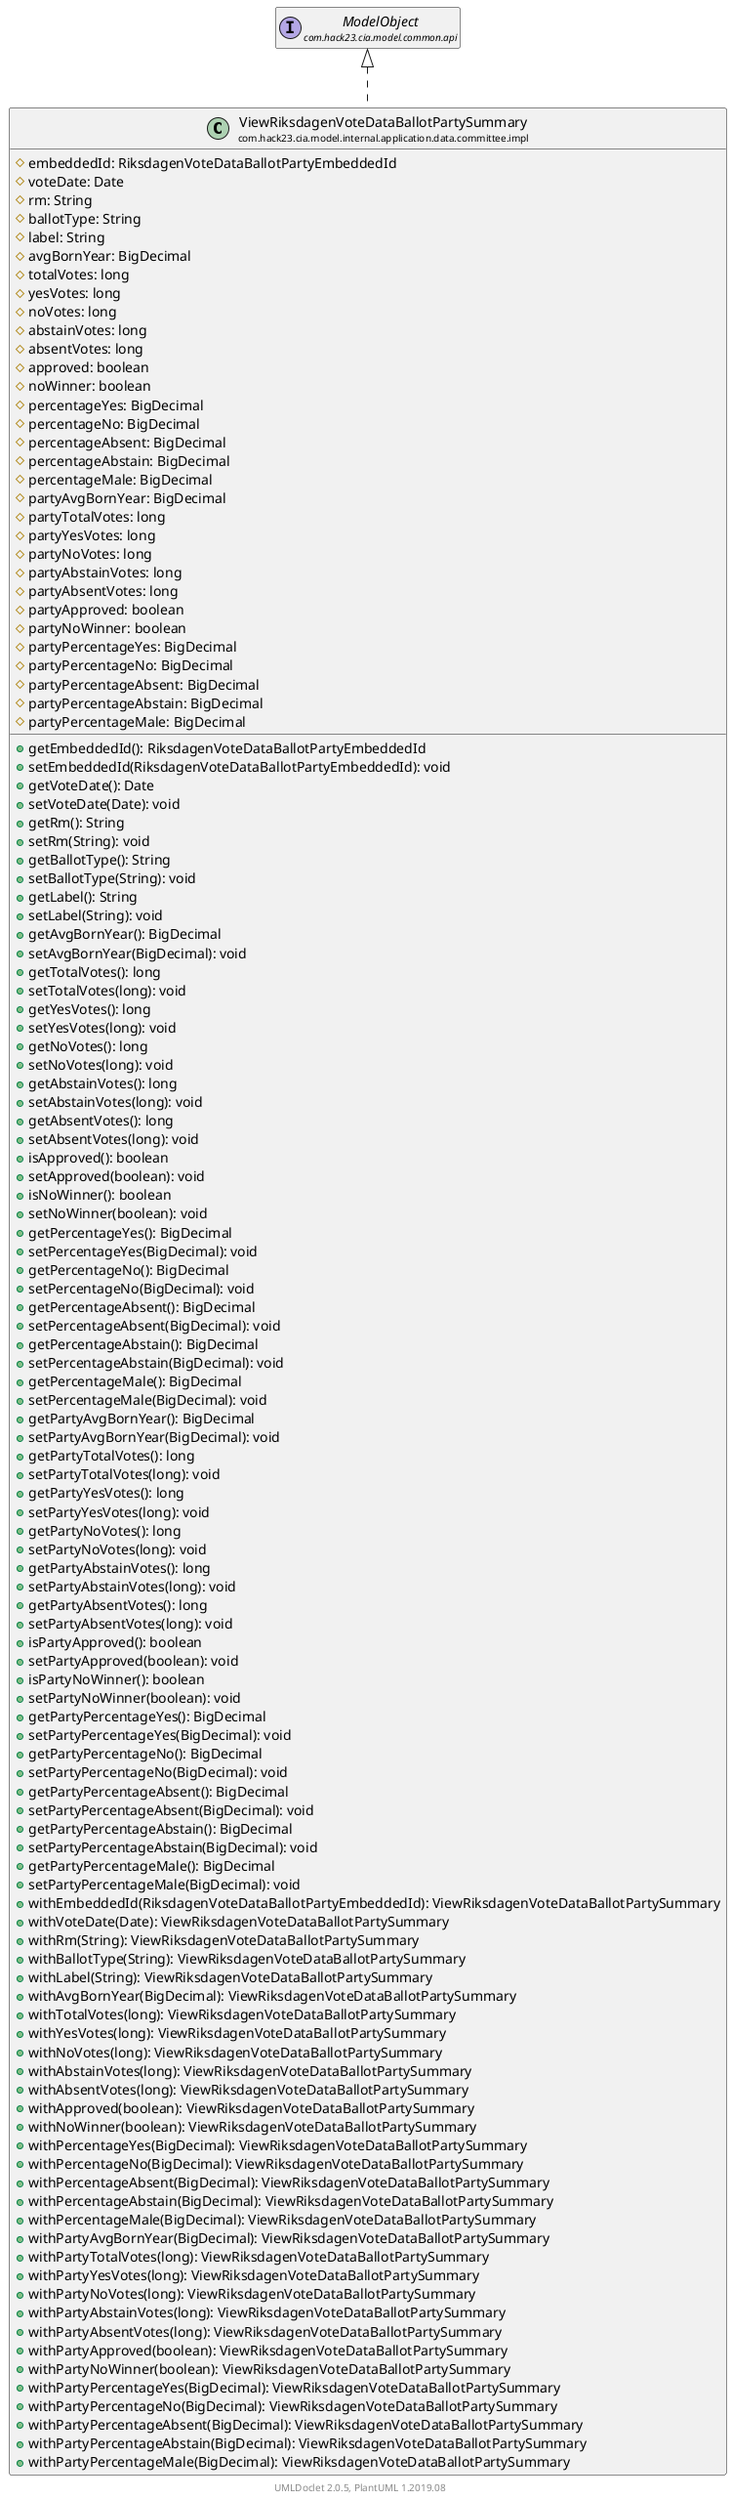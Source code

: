 @startuml
    set namespaceSeparator none
    hide empty fields
    hide empty methods

    class "<size:14>ViewRiksdagenVoteDataBallotPartySummary\n<size:10>com.hack23.cia.model.internal.application.data.committee.impl" as com.hack23.cia.model.internal.application.data.committee.impl.ViewRiksdagenVoteDataBallotPartySummary [[ViewRiksdagenVoteDataBallotPartySummary.html]] {
        #embeddedId: RiksdagenVoteDataBallotPartyEmbeddedId
        #voteDate: Date
        #rm: String
        #ballotType: String
        #label: String
        #avgBornYear: BigDecimal
        #totalVotes: long
        #yesVotes: long
        #noVotes: long
        #abstainVotes: long
        #absentVotes: long
        #approved: boolean
        #noWinner: boolean
        #percentageYes: BigDecimal
        #percentageNo: BigDecimal
        #percentageAbsent: BigDecimal
        #percentageAbstain: BigDecimal
        #percentageMale: BigDecimal
        #partyAvgBornYear: BigDecimal
        #partyTotalVotes: long
        #partyYesVotes: long
        #partyNoVotes: long
        #partyAbstainVotes: long
        #partyAbsentVotes: long
        #partyApproved: boolean
        #partyNoWinner: boolean
        #partyPercentageYes: BigDecimal
        #partyPercentageNo: BigDecimal
        #partyPercentageAbsent: BigDecimal
        #partyPercentageAbstain: BigDecimal
        #partyPercentageMale: BigDecimal
        +getEmbeddedId(): RiksdagenVoteDataBallotPartyEmbeddedId
        +setEmbeddedId(RiksdagenVoteDataBallotPartyEmbeddedId): void
        +getVoteDate(): Date
        +setVoteDate(Date): void
        +getRm(): String
        +setRm(String): void
        +getBallotType(): String
        +setBallotType(String): void
        +getLabel(): String
        +setLabel(String): void
        +getAvgBornYear(): BigDecimal
        +setAvgBornYear(BigDecimal): void
        +getTotalVotes(): long
        +setTotalVotes(long): void
        +getYesVotes(): long
        +setYesVotes(long): void
        +getNoVotes(): long
        +setNoVotes(long): void
        +getAbstainVotes(): long
        +setAbstainVotes(long): void
        +getAbsentVotes(): long
        +setAbsentVotes(long): void
        +isApproved(): boolean
        +setApproved(boolean): void
        +isNoWinner(): boolean
        +setNoWinner(boolean): void
        +getPercentageYes(): BigDecimal
        +setPercentageYes(BigDecimal): void
        +getPercentageNo(): BigDecimal
        +setPercentageNo(BigDecimal): void
        +getPercentageAbsent(): BigDecimal
        +setPercentageAbsent(BigDecimal): void
        +getPercentageAbstain(): BigDecimal
        +setPercentageAbstain(BigDecimal): void
        +getPercentageMale(): BigDecimal
        +setPercentageMale(BigDecimal): void
        +getPartyAvgBornYear(): BigDecimal
        +setPartyAvgBornYear(BigDecimal): void
        +getPartyTotalVotes(): long
        +setPartyTotalVotes(long): void
        +getPartyYesVotes(): long
        +setPartyYesVotes(long): void
        +getPartyNoVotes(): long
        +setPartyNoVotes(long): void
        +getPartyAbstainVotes(): long
        +setPartyAbstainVotes(long): void
        +getPartyAbsentVotes(): long
        +setPartyAbsentVotes(long): void
        +isPartyApproved(): boolean
        +setPartyApproved(boolean): void
        +isPartyNoWinner(): boolean
        +setPartyNoWinner(boolean): void
        +getPartyPercentageYes(): BigDecimal
        +setPartyPercentageYes(BigDecimal): void
        +getPartyPercentageNo(): BigDecimal
        +setPartyPercentageNo(BigDecimal): void
        +getPartyPercentageAbsent(): BigDecimal
        +setPartyPercentageAbsent(BigDecimal): void
        +getPartyPercentageAbstain(): BigDecimal
        +setPartyPercentageAbstain(BigDecimal): void
        +getPartyPercentageMale(): BigDecimal
        +setPartyPercentageMale(BigDecimal): void
        +withEmbeddedId(RiksdagenVoteDataBallotPartyEmbeddedId): ViewRiksdagenVoteDataBallotPartySummary
        +withVoteDate(Date): ViewRiksdagenVoteDataBallotPartySummary
        +withRm(String): ViewRiksdagenVoteDataBallotPartySummary
        +withBallotType(String): ViewRiksdagenVoteDataBallotPartySummary
        +withLabel(String): ViewRiksdagenVoteDataBallotPartySummary
        +withAvgBornYear(BigDecimal): ViewRiksdagenVoteDataBallotPartySummary
        +withTotalVotes(long): ViewRiksdagenVoteDataBallotPartySummary
        +withYesVotes(long): ViewRiksdagenVoteDataBallotPartySummary
        +withNoVotes(long): ViewRiksdagenVoteDataBallotPartySummary
        +withAbstainVotes(long): ViewRiksdagenVoteDataBallotPartySummary
        +withAbsentVotes(long): ViewRiksdagenVoteDataBallotPartySummary
        +withApproved(boolean): ViewRiksdagenVoteDataBallotPartySummary
        +withNoWinner(boolean): ViewRiksdagenVoteDataBallotPartySummary
        +withPercentageYes(BigDecimal): ViewRiksdagenVoteDataBallotPartySummary
        +withPercentageNo(BigDecimal): ViewRiksdagenVoteDataBallotPartySummary
        +withPercentageAbsent(BigDecimal): ViewRiksdagenVoteDataBallotPartySummary
        +withPercentageAbstain(BigDecimal): ViewRiksdagenVoteDataBallotPartySummary
        +withPercentageMale(BigDecimal): ViewRiksdagenVoteDataBallotPartySummary
        +withPartyAvgBornYear(BigDecimal): ViewRiksdagenVoteDataBallotPartySummary
        +withPartyTotalVotes(long): ViewRiksdagenVoteDataBallotPartySummary
        +withPartyYesVotes(long): ViewRiksdagenVoteDataBallotPartySummary
        +withPartyNoVotes(long): ViewRiksdagenVoteDataBallotPartySummary
        +withPartyAbstainVotes(long): ViewRiksdagenVoteDataBallotPartySummary
        +withPartyAbsentVotes(long): ViewRiksdagenVoteDataBallotPartySummary
        +withPartyApproved(boolean): ViewRiksdagenVoteDataBallotPartySummary
        +withPartyNoWinner(boolean): ViewRiksdagenVoteDataBallotPartySummary
        +withPartyPercentageYes(BigDecimal): ViewRiksdagenVoteDataBallotPartySummary
        +withPartyPercentageNo(BigDecimal): ViewRiksdagenVoteDataBallotPartySummary
        +withPartyPercentageAbsent(BigDecimal): ViewRiksdagenVoteDataBallotPartySummary
        +withPartyPercentageAbstain(BigDecimal): ViewRiksdagenVoteDataBallotPartySummary
        +withPartyPercentageMale(BigDecimal): ViewRiksdagenVoteDataBallotPartySummary
    }

    interface "<size:14>ModelObject\n<size:10>com.hack23.cia.model.common.api" as com.hack23.cia.model.common.api.ModelObject

    com.hack23.cia.model.common.api.ModelObject <|.. com.hack23.cia.model.internal.application.data.committee.impl.ViewRiksdagenVoteDataBallotPartySummary

    center footer UMLDoclet 2.0.5, PlantUML 1.2019.08
@enduml
